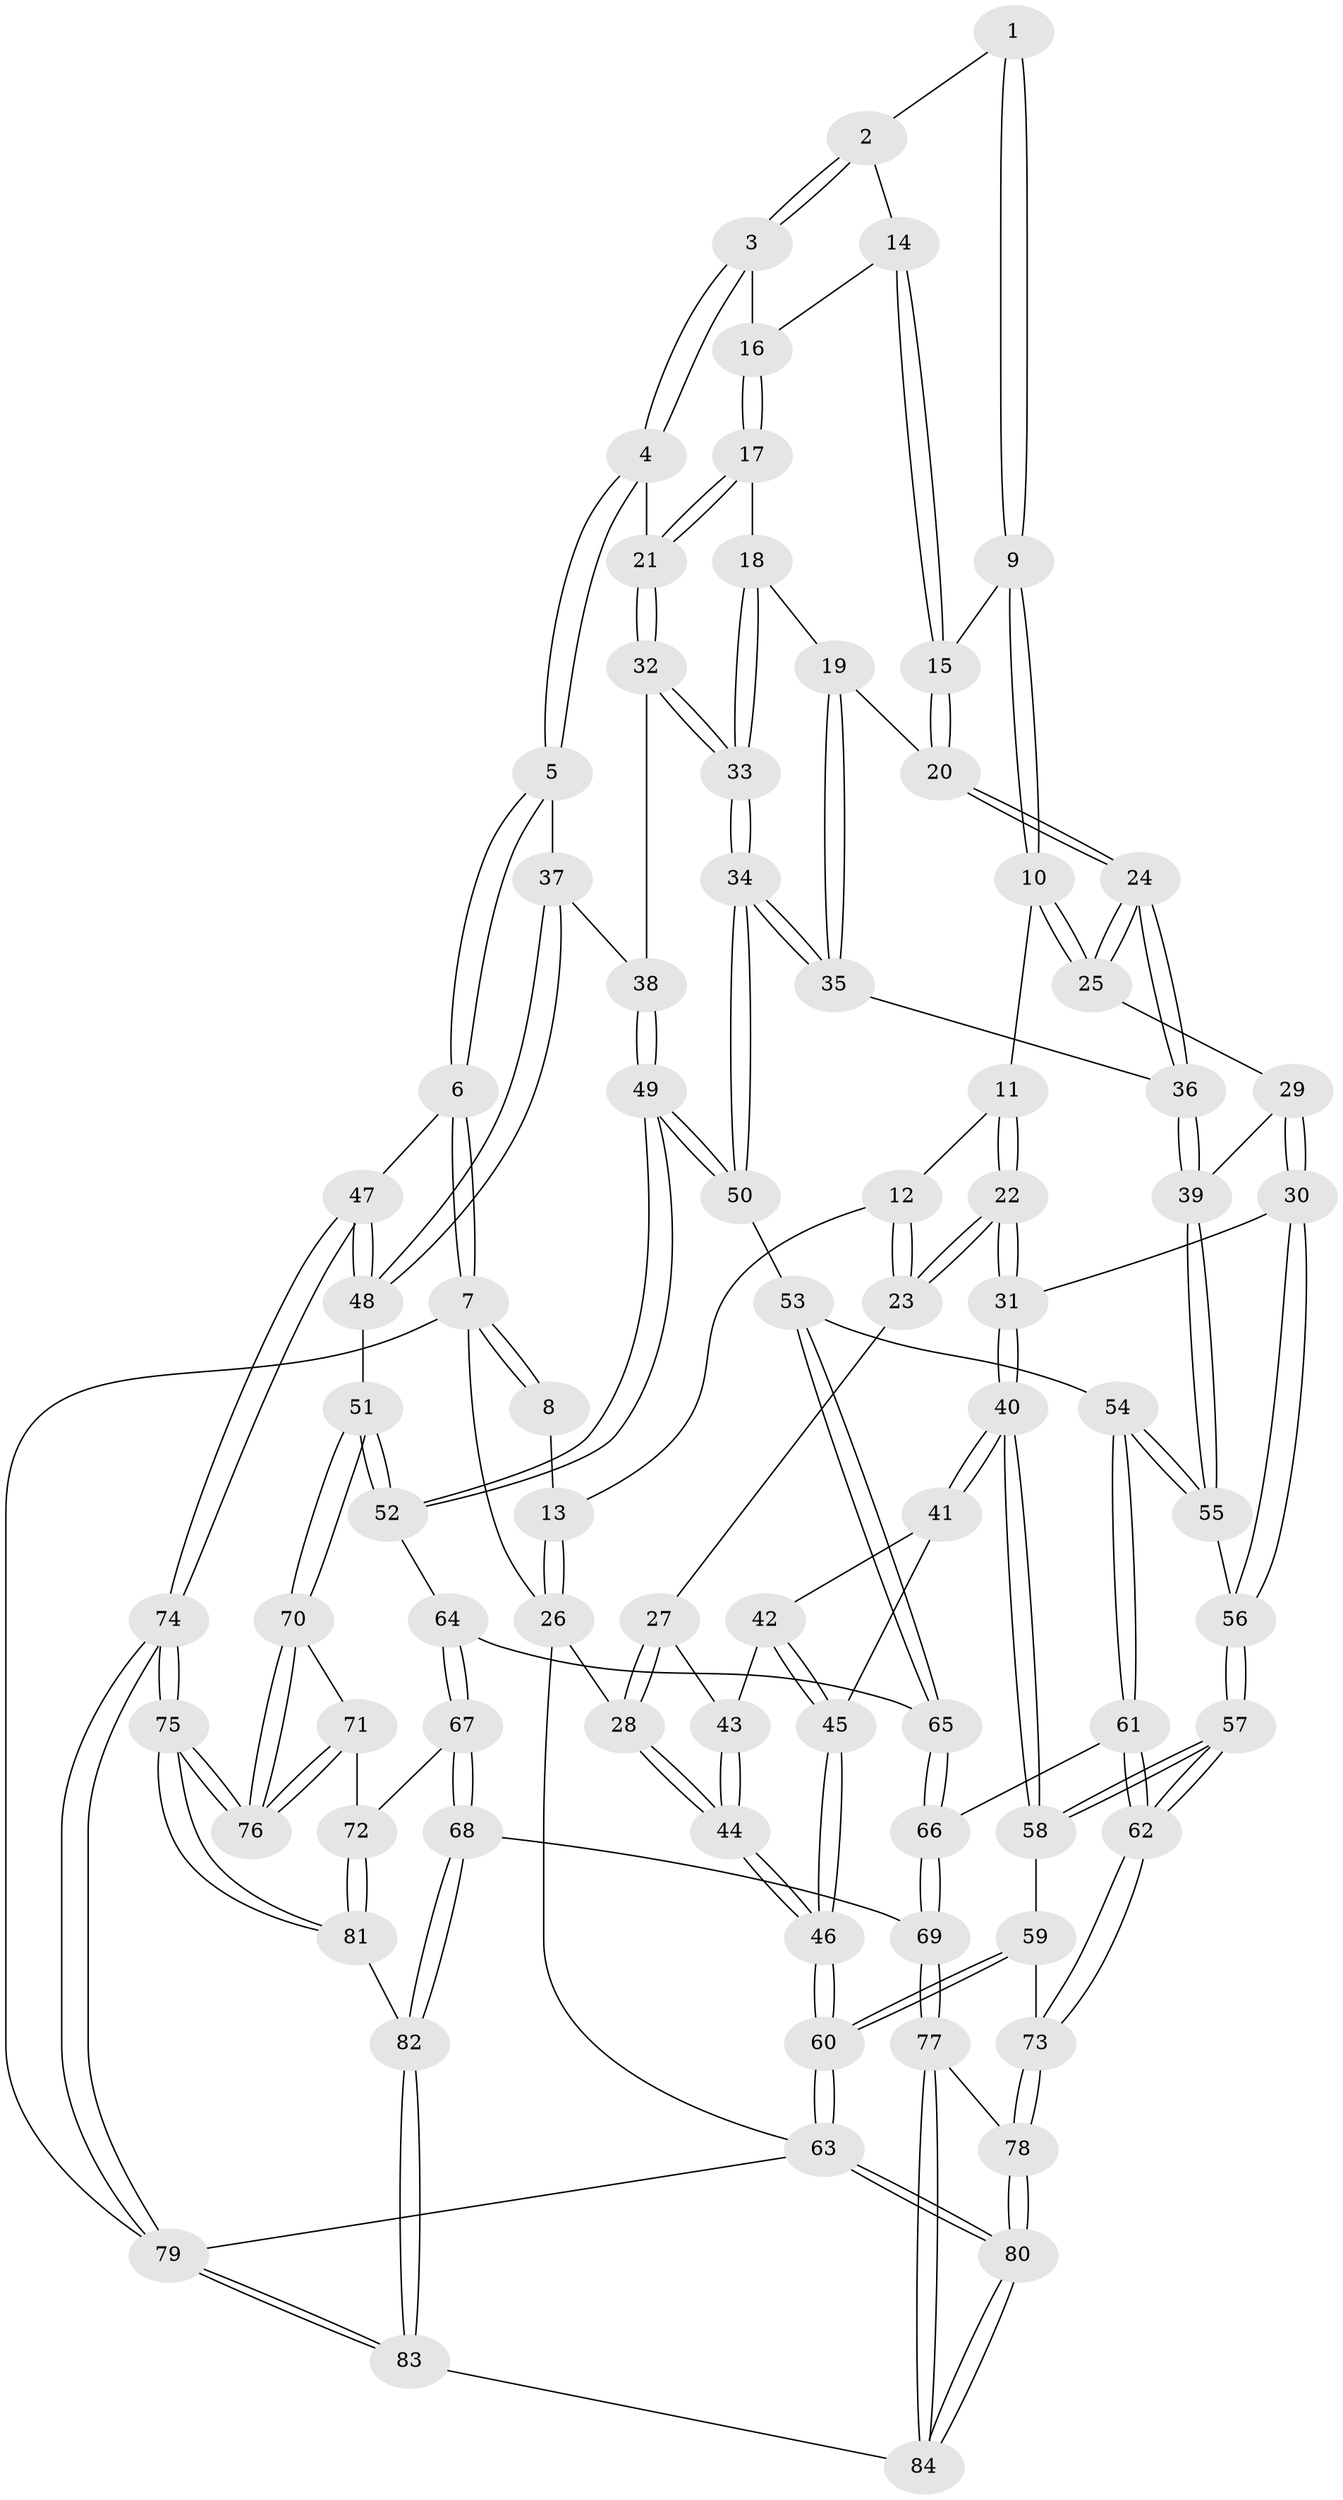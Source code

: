 // coarse degree distribution, {3: 0.3076923076923077, 2: 0.11538461538461539, 4: 0.4230769230769231, 5: 0.15384615384615385}
// Generated by graph-tools (version 1.1) at 2025/38/03/04/25 23:38:29]
// undirected, 84 vertices, 207 edges
graph export_dot {
  node [color=gray90,style=filled];
  1 [pos="+0.6109536887135687+0"];
  2 [pos="+0.6303476833800975+0"];
  3 [pos="+0.8562184926440554+0.1411231208879729"];
  4 [pos="+0.8832288399835484+0.1651291698437715"];
  5 [pos="+1+0.13878715919942902"];
  6 [pos="+1+0.10714890654123041"];
  7 [pos="+1+0"];
  8 [pos="+0.6105174269432+0"];
  9 [pos="+0.3393367224010241+0.1633318911151127"];
  10 [pos="+0.32592740621289773+0.17175059628203093"];
  11 [pos="+0.28008662637382004+0.15208009008927667"];
  12 [pos="+0+0"];
  13 [pos="+0+0"];
  14 [pos="+0.6058978497979101+0.0934215386077067"];
  15 [pos="+0.5541580520387829+0.1778346238522684"];
  16 [pos="+0.6742455725073833+0.18958883774657156"];
  17 [pos="+0.7127290269235342+0.2672851590340752"];
  18 [pos="+0.6792528480724856+0.2926201100052058"];
  19 [pos="+0.5476138947029578+0.27668103360456264"];
  20 [pos="+0.5428983971733179+0.2744036290878364"];
  21 [pos="+0.8045476547137175+0.27142651184039207"];
  22 [pos="+0.1323137198481963+0.33903118106331703"];
  23 [pos="+0.11376904815398728+0.3310718350345492"];
  24 [pos="+0.47574642872880757+0.3177341294567432"];
  25 [pos="+0.33730768632981556+0.20639788437208245"];
  26 [pos="+0+0"];
  27 [pos="+0.06103967279895049+0.3454762402601514"];
  28 [pos="+0+0.34844172346320745"];
  29 [pos="+0.300855925322015+0.3195450695509401"];
  30 [pos="+0.2067277439781687+0.41304197602126574"];
  31 [pos="+0.19713762371768048+0.4126342823589449"];
  32 [pos="+0.8274849060336481+0.3833563688165819"];
  33 [pos="+0.6639754659592488+0.4242558332830528"];
  34 [pos="+0.655926735900447+0.4331199988900168"];
  35 [pos="+0.6303229038462875+0.41881229852024027"];
  36 [pos="+0.45726224889048744+0.4014079463592572"];
  37 [pos="+0.9111328146055668+0.4024155426850813"];
  38 [pos="+0.8351685211636173+0.39176554752108933"];
  39 [pos="+0.44521632890115853+0.41978246622873966"];
  40 [pos="+0.1369506304087972+0.5064087686768807"];
  41 [pos="+0.08620093225589102+0.490718516095578"];
  42 [pos="+0.04108872907157923+0.4480105919390888"];
  43 [pos="+0.04065988228804983+0.44709039340677825"];
  44 [pos="+0+0.4220026225060461"];
  45 [pos="+0+0.5049826979506088"];
  46 [pos="+0+0.5875466424659791"];
  47 [pos="+1+0.5958534179365905"];
  48 [pos="+1+0.5941892352675"];
  49 [pos="+0.801446109667656+0.5558637983895396"];
  50 [pos="+0.6552525705322616+0.452022292369967"];
  51 [pos="+0.8844751048474552+0.6531356103832131"];
  52 [pos="+0.819217992295922+0.6186743289001521"];
  53 [pos="+0.5963421334579482+0.5415717072997716"];
  54 [pos="+0.46529609854138193+0.5332421532749857"];
  55 [pos="+0.42860173599481216+0.4728101105425657"];
  56 [pos="+0.31251074663006845+0.48253924293958483"];
  57 [pos="+0.24739339499110188+0.6998175339211073"];
  58 [pos="+0.12948142997295173+0.5796643517191304"];
  59 [pos="+0+0.6467637600297397"];
  60 [pos="+0+0.6559776994340103"];
  61 [pos="+0.4305338788349303+0.6792297544556433"];
  62 [pos="+0.24840001432391928+0.7024612227489293"];
  63 [pos="+0+1"];
  64 [pos="+0.6734886018275139+0.6565519980210102"];
  65 [pos="+0.6561368065850932+0.6443394330335941"];
  66 [pos="+0.45047975457819456+0.6989914351479708"];
  67 [pos="+0.6401229695430773+0.8319731949910613"];
  68 [pos="+0.5981944989559792+0.855527959224998"];
  69 [pos="+0.5154702543090942+0.851500304105138"];
  70 [pos="+0.8821413176724331+0.6724668537950376"];
  71 [pos="+0.791164600085757+0.8368832730490893"];
  72 [pos="+0.7511488458468801+0.8552247454859276"];
  73 [pos="+0.21556304091429718+0.7818433681644441"];
  74 [pos="+1+1"];
  75 [pos="+1+1"];
  76 [pos="+1+0.9730021209936861"];
  77 [pos="+0.4553845437640661+0.9064270056404699"];
  78 [pos="+0.20491310835456783+0.8641664203835628"];
  79 [pos="+1+1"];
  80 [pos="+0+1"];
  81 [pos="+0.7643337881376113+0.924538997704353"];
  82 [pos="+0.684938575939888+1"];
  83 [pos="+0.6892240991006784+1"];
  84 [pos="+0.4422827336463149+1"];
  1 -- 2;
  1 -- 9;
  1 -- 9;
  2 -- 3;
  2 -- 3;
  2 -- 14;
  3 -- 4;
  3 -- 4;
  3 -- 16;
  4 -- 5;
  4 -- 5;
  4 -- 21;
  5 -- 6;
  5 -- 6;
  5 -- 37;
  6 -- 7;
  6 -- 7;
  6 -- 47;
  7 -- 8;
  7 -- 8;
  7 -- 26;
  7 -- 79;
  8 -- 13;
  9 -- 10;
  9 -- 10;
  9 -- 15;
  10 -- 11;
  10 -- 25;
  10 -- 25;
  11 -- 12;
  11 -- 22;
  11 -- 22;
  12 -- 13;
  12 -- 23;
  12 -- 23;
  13 -- 26;
  13 -- 26;
  14 -- 15;
  14 -- 15;
  14 -- 16;
  15 -- 20;
  15 -- 20;
  16 -- 17;
  16 -- 17;
  17 -- 18;
  17 -- 21;
  17 -- 21;
  18 -- 19;
  18 -- 33;
  18 -- 33;
  19 -- 20;
  19 -- 35;
  19 -- 35;
  20 -- 24;
  20 -- 24;
  21 -- 32;
  21 -- 32;
  22 -- 23;
  22 -- 23;
  22 -- 31;
  22 -- 31;
  23 -- 27;
  24 -- 25;
  24 -- 25;
  24 -- 36;
  24 -- 36;
  25 -- 29;
  26 -- 28;
  26 -- 63;
  27 -- 28;
  27 -- 28;
  27 -- 43;
  28 -- 44;
  28 -- 44;
  29 -- 30;
  29 -- 30;
  29 -- 39;
  30 -- 31;
  30 -- 56;
  30 -- 56;
  31 -- 40;
  31 -- 40;
  32 -- 33;
  32 -- 33;
  32 -- 38;
  33 -- 34;
  33 -- 34;
  34 -- 35;
  34 -- 35;
  34 -- 50;
  34 -- 50;
  35 -- 36;
  36 -- 39;
  36 -- 39;
  37 -- 38;
  37 -- 48;
  37 -- 48;
  38 -- 49;
  38 -- 49;
  39 -- 55;
  39 -- 55;
  40 -- 41;
  40 -- 41;
  40 -- 58;
  40 -- 58;
  41 -- 42;
  41 -- 45;
  42 -- 43;
  42 -- 45;
  42 -- 45;
  43 -- 44;
  43 -- 44;
  44 -- 46;
  44 -- 46;
  45 -- 46;
  45 -- 46;
  46 -- 60;
  46 -- 60;
  47 -- 48;
  47 -- 48;
  47 -- 74;
  47 -- 74;
  48 -- 51;
  49 -- 50;
  49 -- 50;
  49 -- 52;
  49 -- 52;
  50 -- 53;
  51 -- 52;
  51 -- 52;
  51 -- 70;
  51 -- 70;
  52 -- 64;
  53 -- 54;
  53 -- 65;
  53 -- 65;
  54 -- 55;
  54 -- 55;
  54 -- 61;
  54 -- 61;
  55 -- 56;
  56 -- 57;
  56 -- 57;
  57 -- 58;
  57 -- 58;
  57 -- 62;
  57 -- 62;
  58 -- 59;
  59 -- 60;
  59 -- 60;
  59 -- 73;
  60 -- 63;
  60 -- 63;
  61 -- 62;
  61 -- 62;
  61 -- 66;
  62 -- 73;
  62 -- 73;
  63 -- 80;
  63 -- 80;
  63 -- 79;
  64 -- 65;
  64 -- 67;
  64 -- 67;
  65 -- 66;
  65 -- 66;
  66 -- 69;
  66 -- 69;
  67 -- 68;
  67 -- 68;
  67 -- 72;
  68 -- 69;
  68 -- 82;
  68 -- 82;
  69 -- 77;
  69 -- 77;
  70 -- 71;
  70 -- 76;
  70 -- 76;
  71 -- 72;
  71 -- 76;
  71 -- 76;
  72 -- 81;
  72 -- 81;
  73 -- 78;
  73 -- 78;
  74 -- 75;
  74 -- 75;
  74 -- 79;
  74 -- 79;
  75 -- 76;
  75 -- 76;
  75 -- 81;
  75 -- 81;
  77 -- 78;
  77 -- 84;
  77 -- 84;
  78 -- 80;
  78 -- 80;
  79 -- 83;
  79 -- 83;
  80 -- 84;
  80 -- 84;
  81 -- 82;
  82 -- 83;
  82 -- 83;
  83 -- 84;
}
